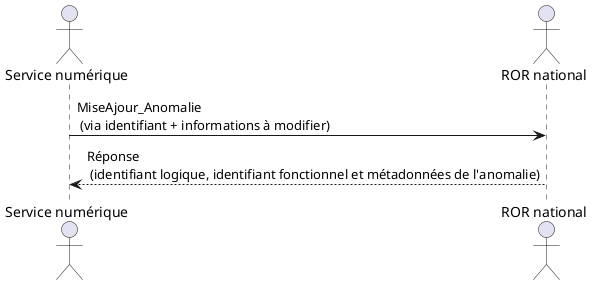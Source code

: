 @startuml maj_anomalie
actor "Service numérique" as SN
actor "ROR national" as ROR
SN -> ROR : MiseAjour_Anomalie \n (via identifiant + informations à modifier)
ROR --> SN : Réponse \n (identifiant logique, identifiant fonctionnel et métadonnées de l'anomalie)
@enduml

